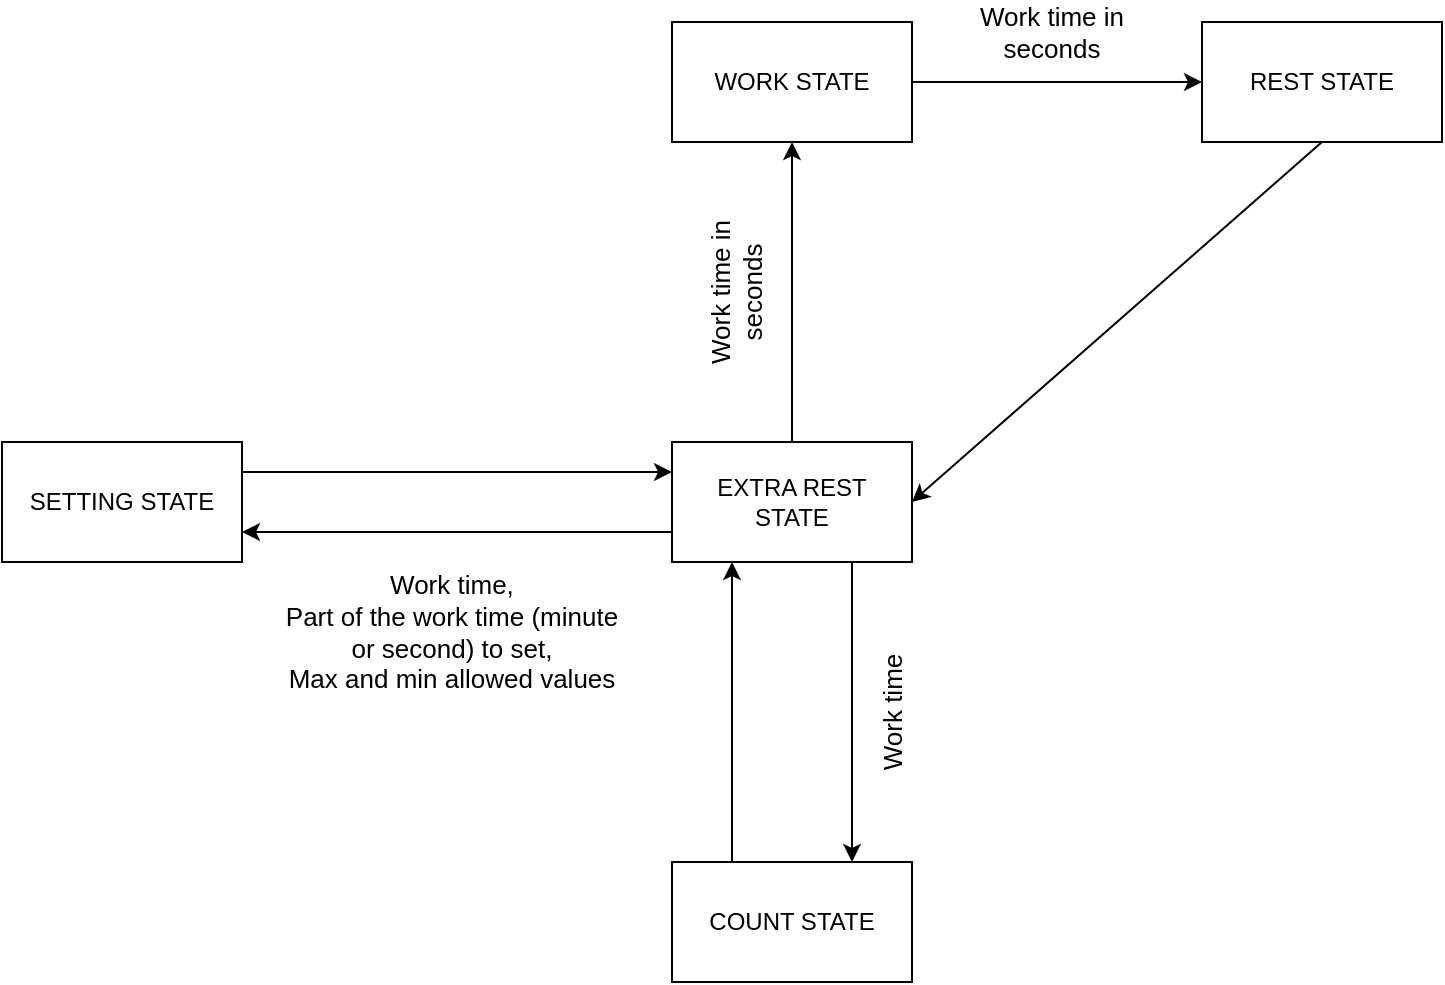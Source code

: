 <mxfile>
    <diagram id="Uf93iF11Qrb-FCjZKI1r" name="Page-1">
        <mxGraphModel dx="960" dy="764" grid="1" gridSize="10" guides="1" tooltips="1" connect="1" arrows="1" fold="1" page="1" pageScale="1" pageWidth="850" pageHeight="1100" background="#ffffff" math="0" shadow="0">
            <root>
                <mxCell id="0"/>
                <mxCell id="1" parent="0"/>
                <mxCell id="6" value="" style="edgeStyle=none;html=1;exitX=1;exitY=0.5;exitDx=0;exitDy=0;entryX=0;entryY=0.5;entryDx=0;entryDy=0;strokeColor=#000000;fontColor=#000000;labelBackgroundColor=none;" edge="1" parent="1" source="2" target="3">
                    <mxGeometry relative="1" as="geometry"/>
                </mxCell>
                <mxCell id="2" value="&lt;font color=&quot;#000000&quot;&gt;WORK STATE&lt;/font&gt;" style="whiteSpace=wrap;html=1;fillColor=none;strokeColor=#000000;" vertex="1" parent="1">
                    <mxGeometry x="365" y="310" width="120" height="60" as="geometry"/>
                </mxCell>
                <mxCell id="10" style="edgeStyle=none;html=1;exitX=0.5;exitY=1;exitDx=0;exitDy=0;entryX=1;entryY=0.5;entryDx=0;entryDy=0;strokeColor=#000000;fontColor=#000000;" edge="1" parent="1" source="3" target="4">
                    <mxGeometry relative="1" as="geometry"/>
                </mxCell>
                <mxCell id="3" value="&lt;font color=&quot;#000000&quot;&gt;REST STATE&lt;/font&gt;" style="whiteSpace=wrap;html=1;fillColor=none;strokeColor=#000000;" vertex="1" parent="1">
                    <mxGeometry x="630" y="310" width="120" height="60" as="geometry"/>
                </mxCell>
                <mxCell id="5" value="" style="edgeStyle=none;html=1;exitX=0.5;exitY=0;exitDx=0;exitDy=0;entryX=0.5;entryY=1;entryDx=0;entryDy=0;fontColor=#000000;strokeColor=#000000;labelBackgroundColor=none;" edge="1" parent="1" source="4" target="2">
                    <mxGeometry relative="1" as="geometry"/>
                </mxCell>
                <mxCell id="8" style="edgeStyle=none;html=1;exitX=0;exitY=0.25;exitDx=0;exitDy=0;entryX=1;entryY=0.25;entryDx=0;entryDy=0;strokeColor=#000000;fontColor=#000000;endArrow=none;endFill=0;startArrow=classic;startFill=1;" edge="1" parent="1" source="4" target="7">
                    <mxGeometry relative="1" as="geometry"/>
                </mxCell>
                <mxCell id="15" style="edgeStyle=none;html=1;exitX=0.25;exitY=1;exitDx=0;exitDy=0;entryX=0.25;entryY=0;entryDx=0;entryDy=0;labelBackgroundColor=none;strokeColor=#000000;fontSize=13;fontColor=#000000;startArrow=classic;startFill=1;endArrow=none;endFill=0;" edge="1" parent="1" source="4" target="14">
                    <mxGeometry relative="1" as="geometry"/>
                </mxCell>
                <mxCell id="4" value="&lt;font color=&quot;#000000&quot;&gt;EXTRA REST&lt;br&gt;STATE&lt;/font&gt;" style="whiteSpace=wrap;html=1;fillColor=none;strokeColor=#000000;" vertex="1" parent="1">
                    <mxGeometry x="365" y="520" width="120" height="60" as="geometry"/>
                </mxCell>
                <mxCell id="9" style="edgeStyle=none;html=1;exitX=1;exitY=0.75;exitDx=0;exitDy=0;entryX=0;entryY=0.75;entryDx=0;entryDy=0;strokeColor=#000000;fontColor=#000000;startArrow=classic;startFill=1;endArrow=none;endFill=0;" edge="1" parent="1" source="7" target="4">
                    <mxGeometry relative="1" as="geometry"/>
                </mxCell>
                <mxCell id="7" value="&lt;font color=&quot;#000000&quot;&gt;SETTING STATE&lt;/font&gt;" style="whiteSpace=wrap;html=1;fillColor=none;strokeColor=#000000;" vertex="1" parent="1">
                    <mxGeometry x="30" y="520" width="120" height="60" as="geometry"/>
                </mxCell>
                <mxCell id="11" value="&lt;font style=&quot;font-size: 13px;&quot;&gt;Work time in seconds&lt;/font&gt;" style="text;strokeColor=none;align=center;fillColor=none;html=1;verticalAlign=middle;whiteSpace=wrap;rounded=0;fontColor=#000000;rotation=270;" vertex="1" parent="1">
                    <mxGeometry x="352" y="430" width="90" height="30" as="geometry"/>
                </mxCell>
                <mxCell id="12" value="&lt;font style=&quot;font-size: 13px;&quot;&gt;Work time in seconds&lt;/font&gt;" style="text;strokeColor=none;align=center;fillColor=none;html=1;verticalAlign=middle;whiteSpace=wrap;rounded=0;fontColor=#000000;" vertex="1" parent="1">
                    <mxGeometry x="510" y="300" width="90" height="30" as="geometry"/>
                </mxCell>
                <mxCell id="13" value="&lt;font style=&quot;font-size: 13px;&quot;&gt;Work time,&lt;br&gt;Part of the work time (minute or second) to set,&lt;br&gt;Max and min allowed values&lt;br&gt;&lt;/font&gt;" style="text;strokeColor=none;align=center;fillColor=none;html=1;verticalAlign=middle;whiteSpace=wrap;rounded=0;fontColor=#000000;" vertex="1" parent="1">
                    <mxGeometry x="170" y="580" width="170" height="70" as="geometry"/>
                </mxCell>
                <mxCell id="16" style="edgeStyle=none;html=1;exitX=0.75;exitY=0;exitDx=0;exitDy=0;entryX=0.75;entryY=1;entryDx=0;entryDy=0;labelBackgroundColor=none;strokeColor=#000000;fontSize=13;fontColor=#000000;startArrow=classic;startFill=1;endArrow=none;endFill=0;" edge="1" parent="1" source="14" target="4">
                    <mxGeometry relative="1" as="geometry"/>
                </mxCell>
                <mxCell id="14" value="&lt;font color=&quot;#000000&quot;&gt;COUNT STATE&lt;/font&gt;" style="whiteSpace=wrap;html=1;fillColor=none;strokeColor=#000000;" vertex="1" parent="1">
                    <mxGeometry x="365" y="730" width="120" height="60" as="geometry"/>
                </mxCell>
                <mxCell id="17" value="&lt;font style=&quot;font-size: 13px;&quot;&gt;Work time&lt;/font&gt;" style="text;strokeColor=none;align=center;fillColor=none;html=1;verticalAlign=middle;whiteSpace=wrap;rounded=0;fontColor=#000000;rotation=270;" vertex="1" parent="1">
                    <mxGeometry x="430" y="640" width="90" height="30" as="geometry"/>
                </mxCell>
            </root>
        </mxGraphModel>
    </diagram>
</mxfile>